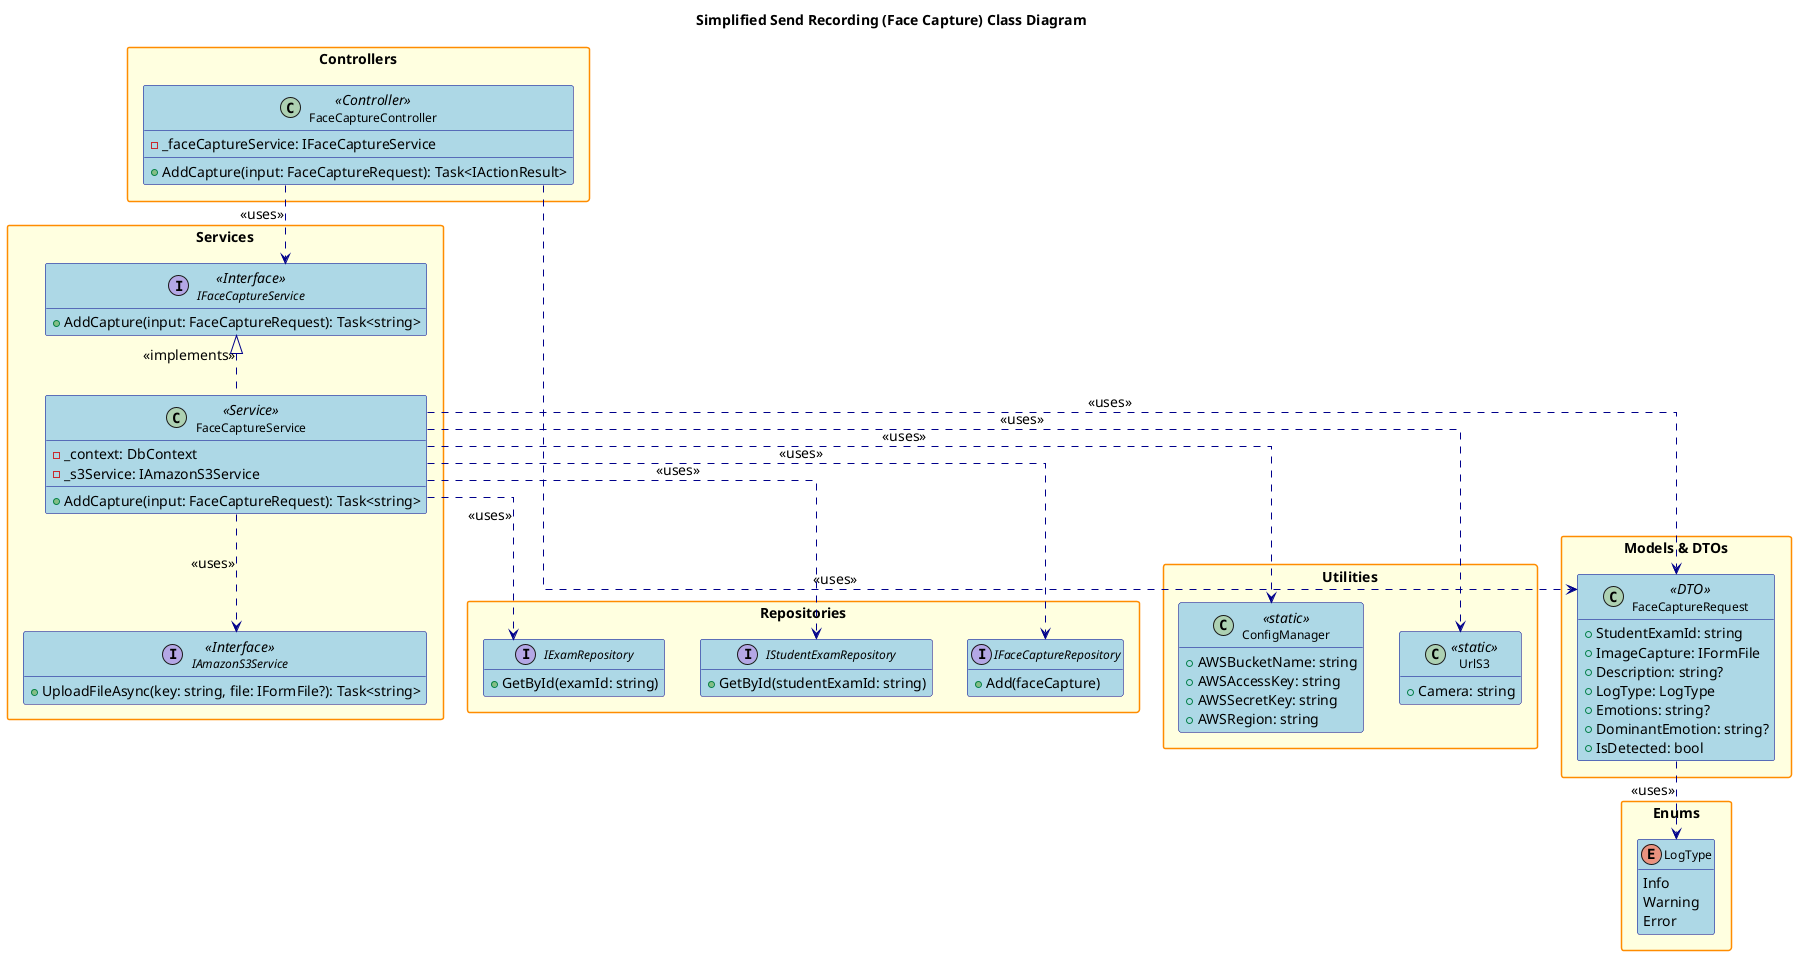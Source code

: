 @startuml
' Simplified Send Recording (Face Capture) Class Diagram (bỏ Entities, FaceCaptureSearchVM, AWS S3 ngắn gọn)

hide empty members
skinparam packageStyle rectangle
skinparam linetype ortho
skinparam defaultFontSize 14
skinparam defaultFontName Arial
skinparam classFontSize 12
skinparam classFontName Arial
skinparam noteFontSize 11
skinparam noteFontName Arial

skinparam class {
    BackgroundColor LightBlue
    BorderColor DarkBlue
    ArrowColor DarkBlue
    FontSize 12
}

skinparam package {
    BackgroundColor LightYellow
    BorderColor DarkOrange
    FontSize 14
    FontStyle bold
}
skinparam interface {
    BackgroundColor LightGreen
    BorderColor DarkGreen
    FontSize 12
}
skinparam enum {
    BackgroundColor LightCyan
    BorderColor DarkCyan
    FontSize 12
}

title Simplified Send Recording (Face Capture) Class Diagram

package "Controllers" {
    class FaceCaptureController <<Controller>> {
        - _faceCaptureService: IFaceCaptureService
        + AddCapture(input: FaceCaptureRequest): Task<IActionResult>
    }
}

package "Services" {
    interface IFaceCaptureService <<Interface>> {
        + AddCapture(input: FaceCaptureRequest): Task<string>
    }
    class FaceCaptureService <<Service>> {
        - _context: DbContext
        - _s3Service: IAmazonS3Service
        + AddCapture(input: FaceCaptureRequest): Task<string>
    }
    interface IAmazonS3Service <<Interface>> {
        + UploadFileAsync(key: string, file: IFormFile?): Task<string>
    }
}

package "Repositories" {
    interface IFaceCaptureRepository {
        + Add(faceCapture)
    }
    interface IStudentExamRepository {
        + GetById(studentExamId: string)
    }
    interface IExamRepository {
        + GetById(examId: string)
    }
}

package "Models & DTOs" {
    class FaceCaptureRequest <<DTO>> {
        + StudentExamId: string
        + ImageCapture: IFormFile
        + Description: string?
        + LogType: LogType
        + Emotions: string?
        + DominantEmotion: string?
        + IsDetected: bool
    }
}

package "Enums" {
    enum LogType {
        Info
        Warning
        Error
    }
}

package "Utilities" {
    class UrlS3 <<static>> {
        + Camera: string
    }
    class ConfigManager <<static>> {
        + AWSBucketName: string
        + AWSAccessKey: string
        + AWSSecretKey: string
        + AWSRegion: string
    }
}

' Relationships
FaceCaptureController ..> IFaceCaptureService : <<uses>>
FaceCaptureController ..> FaceCaptureRequest : <<uses>>
IFaceCaptureService <|.. FaceCaptureService : <<implements>>
FaceCaptureService ..> FaceCaptureRequest : <<uses>>
FaceCaptureService ..> IFaceCaptureRepository : <<uses>>
FaceCaptureService ..> IStudentExamRepository : <<uses>>
FaceCaptureService ..> IExamRepository : <<uses>>
FaceCaptureService ..> IAmazonS3Service : <<uses>>
FaceCaptureService ..> UrlS3 : <<uses>>
FaceCaptureService ..> ConfigManager : <<uses>>
FaceCaptureRequest ..> LogType : <<uses>>

@enduml
